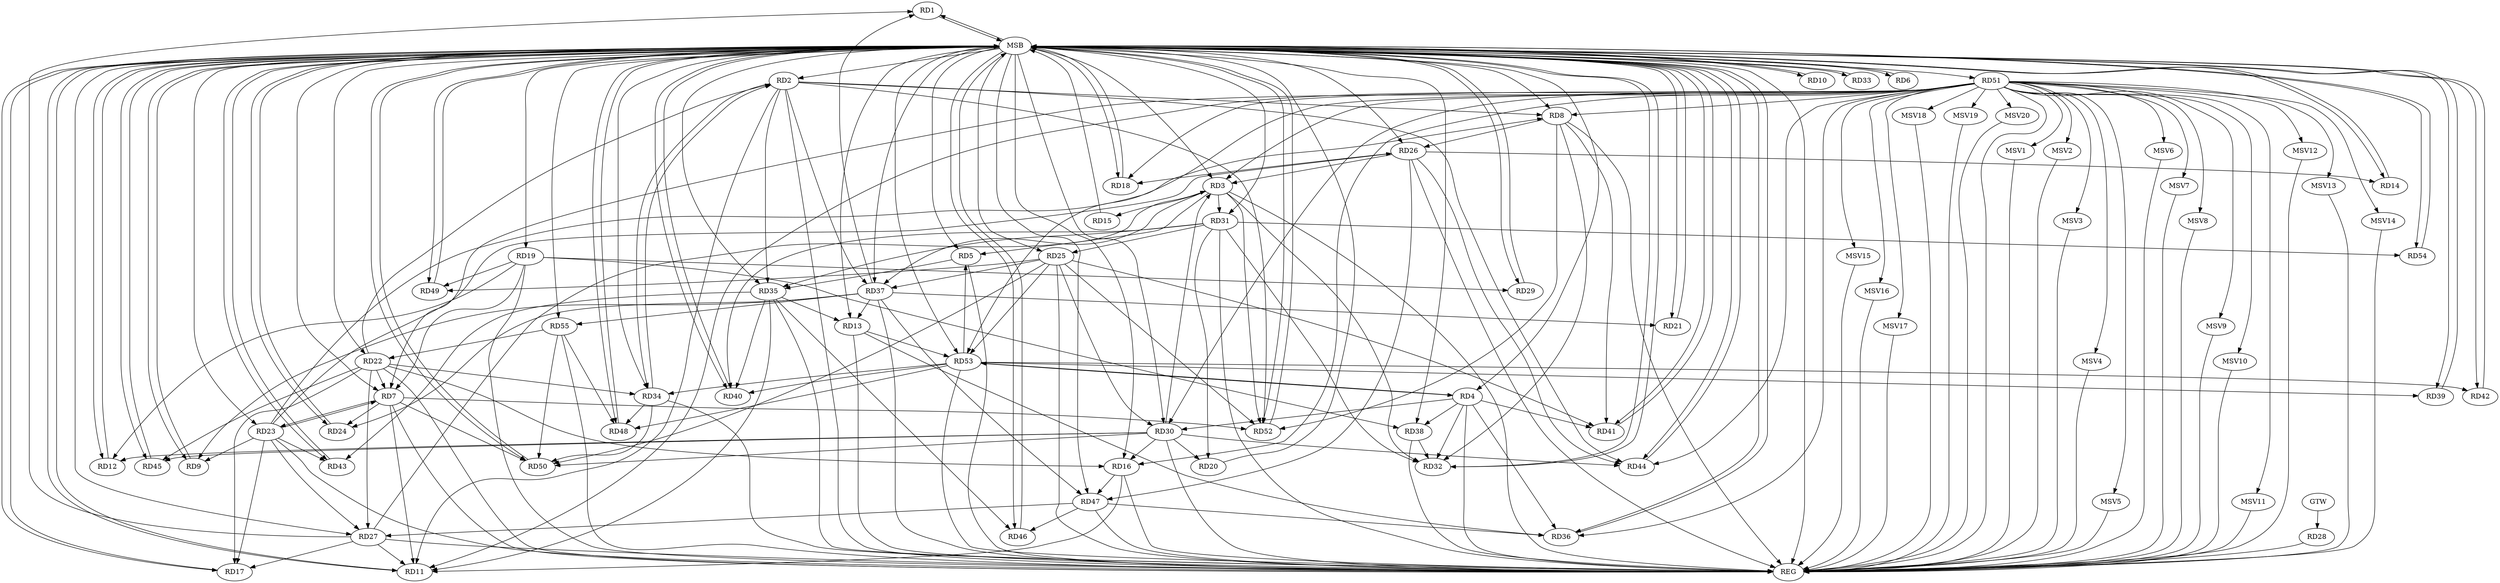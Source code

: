 strict digraph G {
  RD1 [ label="RD1" ];
  RD2 [ label="RD2" ];
  RD3 [ label="RD3" ];
  RD4 [ label="RD4" ];
  RD5 [ label="RD5" ];
  RD6 [ label="RD6" ];
  RD7 [ label="RD7" ];
  RD8 [ label="RD8" ];
  RD9 [ label="RD9" ];
  RD10 [ label="RD10" ];
  RD11 [ label="RD11" ];
  RD12 [ label="RD12" ];
  RD13 [ label="RD13" ];
  RD14 [ label="RD14" ];
  RD15 [ label="RD15" ];
  RD16 [ label="RD16" ];
  RD17 [ label="RD17" ];
  RD18 [ label="RD18" ];
  RD19 [ label="RD19" ];
  RD20 [ label="RD20" ];
  RD21 [ label="RD21" ];
  RD22 [ label="RD22" ];
  RD23 [ label="RD23" ];
  RD24 [ label="RD24" ];
  RD25 [ label="RD25" ];
  RD26 [ label="RD26" ];
  RD27 [ label="RD27" ];
  RD28 [ label="RD28" ];
  RD29 [ label="RD29" ];
  RD30 [ label="RD30" ];
  RD31 [ label="RD31" ];
  RD32 [ label="RD32" ];
  RD33 [ label="RD33" ];
  RD34 [ label="RD34" ];
  RD35 [ label="RD35" ];
  RD36 [ label="RD36" ];
  RD37 [ label="RD37" ];
  RD38 [ label="RD38" ];
  RD39 [ label="RD39" ];
  RD40 [ label="RD40" ];
  RD41 [ label="RD41" ];
  RD42 [ label="RD42" ];
  RD43 [ label="RD43" ];
  RD44 [ label="RD44" ];
  RD45 [ label="RD45" ];
  RD46 [ label="RD46" ];
  RD47 [ label="RD47" ];
  RD48 [ label="RD48" ];
  RD49 [ label="RD49" ];
  RD50 [ label="RD50" ];
  RD51 [ label="RD51" ];
  RD52 [ label="RD52" ];
  RD53 [ label="RD53" ];
  RD54 [ label="RD54" ];
  RD55 [ label="RD55" ];
  GTW [ label="GTW" ];
  REG [ label="REG" ];
  MSB [ label="MSB" ];
  MSV1 [ label="MSV1" ];
  MSV2 [ label="MSV2" ];
  MSV3 [ label="MSV3" ];
  MSV4 [ label="MSV4" ];
  MSV5 [ label="MSV5" ];
  MSV6 [ label="MSV6" ];
  MSV7 [ label="MSV7" ];
  MSV8 [ label="MSV8" ];
  MSV9 [ label="MSV9" ];
  MSV10 [ label="MSV10" ];
  MSV11 [ label="MSV11" ];
  MSV12 [ label="MSV12" ];
  MSV13 [ label="MSV13" ];
  MSV14 [ label="MSV14" ];
  MSV15 [ label="MSV15" ];
  MSV16 [ label="MSV16" ];
  MSV17 [ label="MSV17" ];
  MSV18 [ label="MSV18" ];
  MSV19 [ label="MSV19" ];
  MSV20 [ label="MSV20" ];
  RD27 -> RD1;
  RD37 -> RD1;
  RD2 -> RD8;
  RD2 -> RD11;
  RD22 -> RD2;
  RD2 -> RD34;
  RD34 -> RD2;
  RD2 -> RD35;
  RD2 -> RD37;
  RD2 -> RD44;
  RD2 -> RD52;
  RD3 -> RD5;
  RD3 -> RD15;
  RD26 -> RD3;
  RD27 -> RD3;
  RD30 -> RD3;
  RD3 -> RD31;
  RD3 -> RD32;
  RD3 -> RD37;
  RD51 -> RD3;
  RD3 -> RD52;
  RD4 -> RD30;
  RD4 -> RD32;
  RD4 -> RD36;
  RD4 -> RD38;
  RD4 -> RD41;
  RD4 -> RD53;
  RD53 -> RD4;
  RD5 -> RD35;
  RD53 -> RD5;
  RD7 -> RD11;
  RD19 -> RD7;
  RD22 -> RD7;
  RD7 -> RD23;
  RD23 -> RD7;
  RD7 -> RD24;
  RD7 -> RD50;
  RD51 -> RD7;
  RD7 -> RD52;
  RD23 -> RD8;
  RD8 -> RD26;
  RD8 -> RD32;
  RD8 -> RD41;
  RD51 -> RD8;
  RD8 -> RD52;
  RD23 -> RD9;
  RD37 -> RD9;
  RD16 -> RD11;
  RD27 -> RD11;
  RD35 -> RD11;
  RD51 -> RD11;
  RD19 -> RD12;
  RD30 -> RD12;
  RD35 -> RD13;
  RD13 -> RD36;
  RD37 -> RD13;
  RD13 -> RD53;
  RD26 -> RD14;
  RD22 -> RD16;
  RD30 -> RD16;
  RD16 -> RD47;
  RD51 -> RD16;
  RD22 -> RD17;
  RD23 -> RD17;
  RD27 -> RD17;
  RD26 -> RD18;
  RD51 -> RD18;
  RD19 -> RD29;
  RD19 -> RD38;
  RD19 -> RD49;
  RD30 -> RD20;
  RD31 -> RD20;
  RD37 -> RD21;
  RD22 -> RD27;
  RD22 -> RD34;
  RD22 -> RD45;
  RD55 -> RD22;
  RD23 -> RD26;
  RD23 -> RD27;
  RD23 -> RD43;
  RD37 -> RD24;
  RD25 -> RD30;
  RD31 -> RD25;
  RD25 -> RD37;
  RD25 -> RD41;
  RD25 -> RD49;
  RD25 -> RD50;
  RD25 -> RD52;
  RD25 -> RD53;
  RD26 -> RD44;
  RD26 -> RD47;
  RD47 -> RD27;
  RD30 -> RD44;
  RD30 -> RD45;
  RD30 -> RD50;
  RD51 -> RD30;
  RD31 -> RD32;
  RD31 -> RD35;
  RD31 -> RD40;
  RD31 -> RD54;
  RD38 -> RD32;
  RD34 -> RD48;
  RD34 -> RD50;
  RD53 -> RD34;
  RD35 -> RD40;
  RD35 -> RD43;
  RD35 -> RD46;
  RD47 -> RD36;
  RD51 -> RD36;
  RD37 -> RD47;
  RD37 -> RD55;
  RD53 -> RD39;
  RD53 -> RD40;
  RD53 -> RD42;
  RD51 -> RD44;
  RD47 -> RD46;
  RD53 -> RD48;
  RD55 -> RD48;
  RD55 -> RD50;
  RD51 -> RD53;
  GTW -> RD28;
  RD2 -> REG;
  RD3 -> REG;
  RD4 -> REG;
  RD5 -> REG;
  RD7 -> REG;
  RD8 -> REG;
  RD13 -> REG;
  RD16 -> REG;
  RD19 -> REG;
  RD22 -> REG;
  RD23 -> REG;
  RD25 -> REG;
  RD26 -> REG;
  RD27 -> REG;
  RD28 -> REG;
  RD30 -> REG;
  RD31 -> REG;
  RD34 -> REG;
  RD35 -> REG;
  RD37 -> REG;
  RD38 -> REG;
  RD47 -> REG;
  RD51 -> REG;
  RD53 -> REG;
  RD55 -> REG;
  RD1 -> MSB;
  MSB -> RD9;
  MSB -> RD19;
  MSB -> RD46;
  MSB -> RD53;
  MSB -> REG;
  RD6 -> MSB;
  MSB -> RD3;
  MSB -> RD16;
  MSB -> RD40;
  MSB -> RD50;
  RD9 -> MSB;
  MSB -> RD1;
  MSB -> RD23;
  MSB -> RD27;
  MSB -> RD29;
  MSB -> RD37;
  MSB -> RD41;
  MSB -> RD43;
  MSB -> RD44;
  MSB -> RD54;
  RD10 -> MSB;
  MSB -> RD18;
  MSB -> RD33;
  MSB -> RD42;
  MSB -> RD51;
  RD11 -> MSB;
  MSB -> RD10;
  MSB -> RD22;
  MSB -> RD49;
  RD12 -> MSB;
  MSB -> RD26;
  MSB -> RD55;
  RD14 -> MSB;
  MSB -> RD5;
  MSB -> RD12;
  MSB -> RD17;
  MSB -> RD31;
  MSB -> RD48;
  RD15 -> MSB;
  MSB -> RD35;
  RD17 -> MSB;
  MSB -> RD25;
  RD18 -> MSB;
  MSB -> RD34;
  RD20 -> MSB;
  RD21 -> MSB;
  MSB -> RD8;
  RD24 -> MSB;
  MSB -> RD14;
  MSB -> RD38;
  MSB -> RD45;
  RD29 -> MSB;
  MSB -> RD13;
  MSB -> RD36;
  RD32 -> MSB;
  RD33 -> MSB;
  MSB -> RD21;
  MSB -> RD32;
  MSB -> RD39;
  RD36 -> MSB;
  MSB -> RD6;
  MSB -> RD24;
  RD39 -> MSB;
  RD40 -> MSB;
  RD41 -> MSB;
  MSB -> RD2;
  RD42 -> MSB;
  RD43 -> MSB;
  MSB -> RD4;
  MSB -> RD11;
  RD44 -> MSB;
  RD45 -> MSB;
  MSB -> RD7;
  MSB -> RD52;
  RD46 -> MSB;
  RD48 -> MSB;
  RD49 -> MSB;
  MSB -> RD47;
  RD50 -> MSB;
  RD52 -> MSB;
  RD54 -> MSB;
  MSB -> RD30;
  RD51 -> MSV1;
  RD51 -> MSV2;
  MSV1 -> REG;
  MSV2 -> REG;
  RD51 -> MSV3;
  RD51 -> MSV4;
  RD51 -> MSV5;
  RD51 -> MSV6;
  RD51 -> MSV7;
  MSV3 -> REG;
  MSV4 -> REG;
  MSV5 -> REG;
  MSV6 -> REG;
  MSV7 -> REG;
  RD51 -> MSV8;
  RD51 -> MSV9;
  RD51 -> MSV10;
  MSV8 -> REG;
  MSV9 -> REG;
  MSV10 -> REG;
  RD51 -> MSV11;
  RD51 -> MSV12;
  MSV11 -> REG;
  MSV12 -> REG;
  RD51 -> MSV13;
  RD51 -> MSV14;
  RD51 -> MSV15;
  MSV13 -> REG;
  MSV14 -> REG;
  MSV15 -> REG;
  RD51 -> MSV16;
  RD51 -> MSV17;
  MSV16 -> REG;
  MSV17 -> REG;
  RD51 -> MSV18;
  RD51 -> MSV19;
  MSV18 -> REG;
  MSV19 -> REG;
  RD51 -> MSV20;
  MSV20 -> REG;
}

